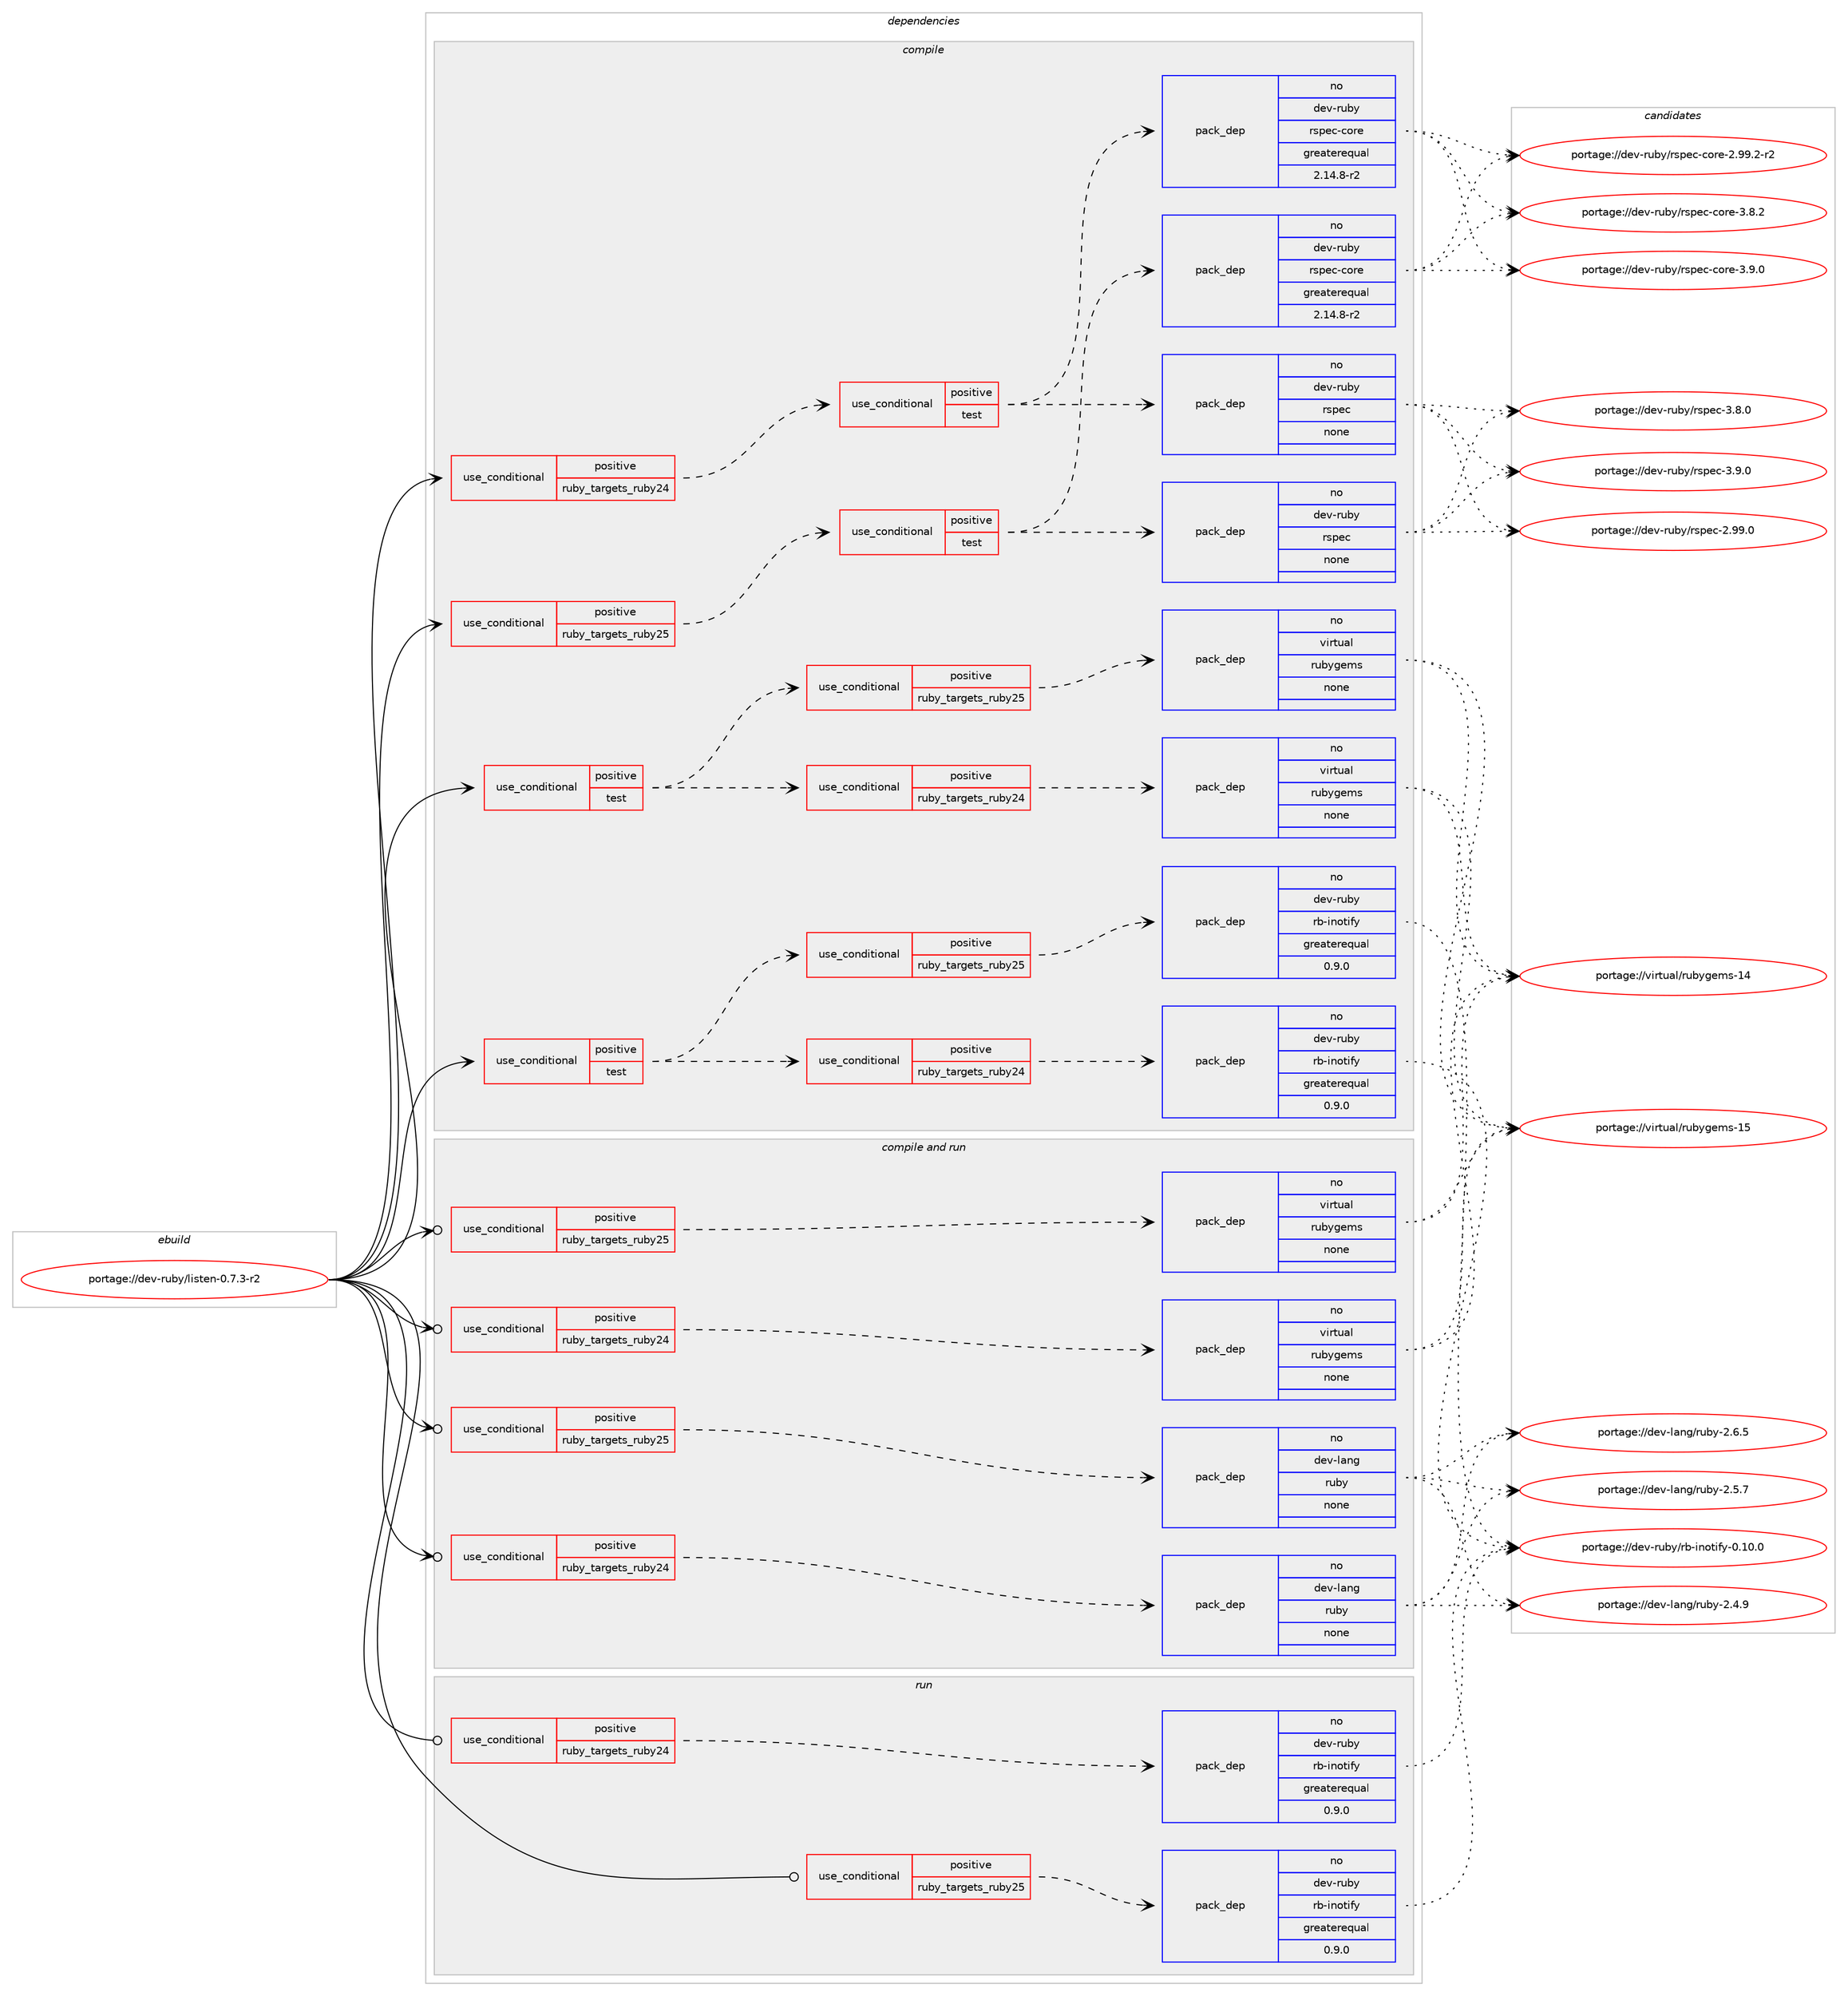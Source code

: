 digraph prolog {

# *************
# Graph options
# *************

newrank=true;
concentrate=true;
compound=true;
graph [rankdir=LR,fontname=Helvetica,fontsize=10,ranksep=1.5];#, ranksep=2.5, nodesep=0.2];
edge  [arrowhead=vee];
node  [fontname=Helvetica,fontsize=10];

# **********
# The ebuild
# **********

subgraph cluster_leftcol {
color=gray;
rank=same;
label=<<i>ebuild</i>>;
id [label="portage://dev-ruby/listen-0.7.3-r2", color=red, width=4, href="../dev-ruby/listen-0.7.3-r2.svg"];
}

# ****************
# The dependencies
# ****************

subgraph cluster_midcol {
color=gray;
label=<<i>dependencies</i>>;
subgraph cluster_compile {
fillcolor="#eeeeee";
style=filled;
label=<<i>compile</i>>;
subgraph cond55141 {
dependency226816 [label=<<TABLE BORDER="0" CELLBORDER="1" CELLSPACING="0" CELLPADDING="4"><TR><TD ROWSPAN="3" CELLPADDING="10">use_conditional</TD></TR><TR><TD>positive</TD></TR><TR><TD>ruby_targets_ruby24</TD></TR></TABLE>>, shape=none, color=red];
subgraph cond55142 {
dependency226817 [label=<<TABLE BORDER="0" CELLBORDER="1" CELLSPACING="0" CELLPADDING="4"><TR><TD ROWSPAN="3" CELLPADDING="10">use_conditional</TD></TR><TR><TD>positive</TD></TR><TR><TD>test</TD></TR></TABLE>>, shape=none, color=red];
subgraph pack168177 {
dependency226818 [label=<<TABLE BORDER="0" CELLBORDER="1" CELLSPACING="0" CELLPADDING="4" WIDTH="220"><TR><TD ROWSPAN="6" CELLPADDING="30">pack_dep</TD></TR><TR><TD WIDTH="110">no</TD></TR><TR><TD>dev-ruby</TD></TR><TR><TD>rspec</TD></TR><TR><TD>none</TD></TR><TR><TD></TD></TR></TABLE>>, shape=none, color=blue];
}
dependency226817:e -> dependency226818:w [weight=20,style="dashed",arrowhead="vee"];
subgraph pack168178 {
dependency226819 [label=<<TABLE BORDER="0" CELLBORDER="1" CELLSPACING="0" CELLPADDING="4" WIDTH="220"><TR><TD ROWSPAN="6" CELLPADDING="30">pack_dep</TD></TR><TR><TD WIDTH="110">no</TD></TR><TR><TD>dev-ruby</TD></TR><TR><TD>rspec-core</TD></TR><TR><TD>greaterequal</TD></TR><TR><TD>2.14.8-r2</TD></TR></TABLE>>, shape=none, color=blue];
}
dependency226817:e -> dependency226819:w [weight=20,style="dashed",arrowhead="vee"];
}
dependency226816:e -> dependency226817:w [weight=20,style="dashed",arrowhead="vee"];
}
id:e -> dependency226816:w [weight=20,style="solid",arrowhead="vee"];
subgraph cond55143 {
dependency226820 [label=<<TABLE BORDER="0" CELLBORDER="1" CELLSPACING="0" CELLPADDING="4"><TR><TD ROWSPAN="3" CELLPADDING="10">use_conditional</TD></TR><TR><TD>positive</TD></TR><TR><TD>ruby_targets_ruby25</TD></TR></TABLE>>, shape=none, color=red];
subgraph cond55144 {
dependency226821 [label=<<TABLE BORDER="0" CELLBORDER="1" CELLSPACING="0" CELLPADDING="4"><TR><TD ROWSPAN="3" CELLPADDING="10">use_conditional</TD></TR><TR><TD>positive</TD></TR><TR><TD>test</TD></TR></TABLE>>, shape=none, color=red];
subgraph pack168179 {
dependency226822 [label=<<TABLE BORDER="0" CELLBORDER="1" CELLSPACING="0" CELLPADDING="4" WIDTH="220"><TR><TD ROWSPAN="6" CELLPADDING="30">pack_dep</TD></TR><TR><TD WIDTH="110">no</TD></TR><TR><TD>dev-ruby</TD></TR><TR><TD>rspec</TD></TR><TR><TD>none</TD></TR><TR><TD></TD></TR></TABLE>>, shape=none, color=blue];
}
dependency226821:e -> dependency226822:w [weight=20,style="dashed",arrowhead="vee"];
subgraph pack168180 {
dependency226823 [label=<<TABLE BORDER="0" CELLBORDER="1" CELLSPACING="0" CELLPADDING="4" WIDTH="220"><TR><TD ROWSPAN="6" CELLPADDING="30">pack_dep</TD></TR><TR><TD WIDTH="110">no</TD></TR><TR><TD>dev-ruby</TD></TR><TR><TD>rspec-core</TD></TR><TR><TD>greaterequal</TD></TR><TR><TD>2.14.8-r2</TD></TR></TABLE>>, shape=none, color=blue];
}
dependency226821:e -> dependency226823:w [weight=20,style="dashed",arrowhead="vee"];
}
dependency226820:e -> dependency226821:w [weight=20,style="dashed",arrowhead="vee"];
}
id:e -> dependency226820:w [weight=20,style="solid",arrowhead="vee"];
subgraph cond55145 {
dependency226824 [label=<<TABLE BORDER="0" CELLBORDER="1" CELLSPACING="0" CELLPADDING="4"><TR><TD ROWSPAN="3" CELLPADDING="10">use_conditional</TD></TR><TR><TD>positive</TD></TR><TR><TD>test</TD></TR></TABLE>>, shape=none, color=red];
subgraph cond55146 {
dependency226825 [label=<<TABLE BORDER="0" CELLBORDER="1" CELLSPACING="0" CELLPADDING="4"><TR><TD ROWSPAN="3" CELLPADDING="10">use_conditional</TD></TR><TR><TD>positive</TD></TR><TR><TD>ruby_targets_ruby24</TD></TR></TABLE>>, shape=none, color=red];
subgraph pack168181 {
dependency226826 [label=<<TABLE BORDER="0" CELLBORDER="1" CELLSPACING="0" CELLPADDING="4" WIDTH="220"><TR><TD ROWSPAN="6" CELLPADDING="30">pack_dep</TD></TR><TR><TD WIDTH="110">no</TD></TR><TR><TD>dev-ruby</TD></TR><TR><TD>rb-inotify</TD></TR><TR><TD>greaterequal</TD></TR><TR><TD>0.9.0</TD></TR></TABLE>>, shape=none, color=blue];
}
dependency226825:e -> dependency226826:w [weight=20,style="dashed",arrowhead="vee"];
}
dependency226824:e -> dependency226825:w [weight=20,style="dashed",arrowhead="vee"];
subgraph cond55147 {
dependency226827 [label=<<TABLE BORDER="0" CELLBORDER="1" CELLSPACING="0" CELLPADDING="4"><TR><TD ROWSPAN="3" CELLPADDING="10">use_conditional</TD></TR><TR><TD>positive</TD></TR><TR><TD>ruby_targets_ruby25</TD></TR></TABLE>>, shape=none, color=red];
subgraph pack168182 {
dependency226828 [label=<<TABLE BORDER="0" CELLBORDER="1" CELLSPACING="0" CELLPADDING="4" WIDTH="220"><TR><TD ROWSPAN="6" CELLPADDING="30">pack_dep</TD></TR><TR><TD WIDTH="110">no</TD></TR><TR><TD>dev-ruby</TD></TR><TR><TD>rb-inotify</TD></TR><TR><TD>greaterequal</TD></TR><TR><TD>0.9.0</TD></TR></TABLE>>, shape=none, color=blue];
}
dependency226827:e -> dependency226828:w [weight=20,style="dashed",arrowhead="vee"];
}
dependency226824:e -> dependency226827:w [weight=20,style="dashed",arrowhead="vee"];
}
id:e -> dependency226824:w [weight=20,style="solid",arrowhead="vee"];
subgraph cond55148 {
dependency226829 [label=<<TABLE BORDER="0" CELLBORDER="1" CELLSPACING="0" CELLPADDING="4"><TR><TD ROWSPAN="3" CELLPADDING="10">use_conditional</TD></TR><TR><TD>positive</TD></TR><TR><TD>test</TD></TR></TABLE>>, shape=none, color=red];
subgraph cond55149 {
dependency226830 [label=<<TABLE BORDER="0" CELLBORDER="1" CELLSPACING="0" CELLPADDING="4"><TR><TD ROWSPAN="3" CELLPADDING="10">use_conditional</TD></TR><TR><TD>positive</TD></TR><TR><TD>ruby_targets_ruby24</TD></TR></TABLE>>, shape=none, color=red];
subgraph pack168183 {
dependency226831 [label=<<TABLE BORDER="0" CELLBORDER="1" CELLSPACING="0" CELLPADDING="4" WIDTH="220"><TR><TD ROWSPAN="6" CELLPADDING="30">pack_dep</TD></TR><TR><TD WIDTH="110">no</TD></TR><TR><TD>virtual</TD></TR><TR><TD>rubygems</TD></TR><TR><TD>none</TD></TR><TR><TD></TD></TR></TABLE>>, shape=none, color=blue];
}
dependency226830:e -> dependency226831:w [weight=20,style="dashed",arrowhead="vee"];
}
dependency226829:e -> dependency226830:w [weight=20,style="dashed",arrowhead="vee"];
subgraph cond55150 {
dependency226832 [label=<<TABLE BORDER="0" CELLBORDER="1" CELLSPACING="0" CELLPADDING="4"><TR><TD ROWSPAN="3" CELLPADDING="10">use_conditional</TD></TR><TR><TD>positive</TD></TR><TR><TD>ruby_targets_ruby25</TD></TR></TABLE>>, shape=none, color=red];
subgraph pack168184 {
dependency226833 [label=<<TABLE BORDER="0" CELLBORDER="1" CELLSPACING="0" CELLPADDING="4" WIDTH="220"><TR><TD ROWSPAN="6" CELLPADDING="30">pack_dep</TD></TR><TR><TD WIDTH="110">no</TD></TR><TR><TD>virtual</TD></TR><TR><TD>rubygems</TD></TR><TR><TD>none</TD></TR><TR><TD></TD></TR></TABLE>>, shape=none, color=blue];
}
dependency226832:e -> dependency226833:w [weight=20,style="dashed",arrowhead="vee"];
}
dependency226829:e -> dependency226832:w [weight=20,style="dashed",arrowhead="vee"];
}
id:e -> dependency226829:w [weight=20,style="solid",arrowhead="vee"];
}
subgraph cluster_compileandrun {
fillcolor="#eeeeee";
style=filled;
label=<<i>compile and run</i>>;
subgraph cond55151 {
dependency226834 [label=<<TABLE BORDER="0" CELLBORDER="1" CELLSPACING="0" CELLPADDING="4"><TR><TD ROWSPAN="3" CELLPADDING="10">use_conditional</TD></TR><TR><TD>positive</TD></TR><TR><TD>ruby_targets_ruby24</TD></TR></TABLE>>, shape=none, color=red];
subgraph pack168185 {
dependency226835 [label=<<TABLE BORDER="0" CELLBORDER="1" CELLSPACING="0" CELLPADDING="4" WIDTH="220"><TR><TD ROWSPAN="6" CELLPADDING="30">pack_dep</TD></TR><TR><TD WIDTH="110">no</TD></TR><TR><TD>dev-lang</TD></TR><TR><TD>ruby</TD></TR><TR><TD>none</TD></TR><TR><TD></TD></TR></TABLE>>, shape=none, color=blue];
}
dependency226834:e -> dependency226835:w [weight=20,style="dashed",arrowhead="vee"];
}
id:e -> dependency226834:w [weight=20,style="solid",arrowhead="odotvee"];
subgraph cond55152 {
dependency226836 [label=<<TABLE BORDER="0" CELLBORDER="1" CELLSPACING="0" CELLPADDING="4"><TR><TD ROWSPAN="3" CELLPADDING="10">use_conditional</TD></TR><TR><TD>positive</TD></TR><TR><TD>ruby_targets_ruby24</TD></TR></TABLE>>, shape=none, color=red];
subgraph pack168186 {
dependency226837 [label=<<TABLE BORDER="0" CELLBORDER="1" CELLSPACING="0" CELLPADDING="4" WIDTH="220"><TR><TD ROWSPAN="6" CELLPADDING="30">pack_dep</TD></TR><TR><TD WIDTH="110">no</TD></TR><TR><TD>virtual</TD></TR><TR><TD>rubygems</TD></TR><TR><TD>none</TD></TR><TR><TD></TD></TR></TABLE>>, shape=none, color=blue];
}
dependency226836:e -> dependency226837:w [weight=20,style="dashed",arrowhead="vee"];
}
id:e -> dependency226836:w [weight=20,style="solid",arrowhead="odotvee"];
subgraph cond55153 {
dependency226838 [label=<<TABLE BORDER="0" CELLBORDER="1" CELLSPACING="0" CELLPADDING="4"><TR><TD ROWSPAN="3" CELLPADDING="10">use_conditional</TD></TR><TR><TD>positive</TD></TR><TR><TD>ruby_targets_ruby25</TD></TR></TABLE>>, shape=none, color=red];
subgraph pack168187 {
dependency226839 [label=<<TABLE BORDER="0" CELLBORDER="1" CELLSPACING="0" CELLPADDING="4" WIDTH="220"><TR><TD ROWSPAN="6" CELLPADDING="30">pack_dep</TD></TR><TR><TD WIDTH="110">no</TD></TR><TR><TD>dev-lang</TD></TR><TR><TD>ruby</TD></TR><TR><TD>none</TD></TR><TR><TD></TD></TR></TABLE>>, shape=none, color=blue];
}
dependency226838:e -> dependency226839:w [weight=20,style="dashed",arrowhead="vee"];
}
id:e -> dependency226838:w [weight=20,style="solid",arrowhead="odotvee"];
subgraph cond55154 {
dependency226840 [label=<<TABLE BORDER="0" CELLBORDER="1" CELLSPACING="0" CELLPADDING="4"><TR><TD ROWSPAN="3" CELLPADDING="10">use_conditional</TD></TR><TR><TD>positive</TD></TR><TR><TD>ruby_targets_ruby25</TD></TR></TABLE>>, shape=none, color=red];
subgraph pack168188 {
dependency226841 [label=<<TABLE BORDER="0" CELLBORDER="1" CELLSPACING="0" CELLPADDING="4" WIDTH="220"><TR><TD ROWSPAN="6" CELLPADDING="30">pack_dep</TD></TR><TR><TD WIDTH="110">no</TD></TR><TR><TD>virtual</TD></TR><TR><TD>rubygems</TD></TR><TR><TD>none</TD></TR><TR><TD></TD></TR></TABLE>>, shape=none, color=blue];
}
dependency226840:e -> dependency226841:w [weight=20,style="dashed",arrowhead="vee"];
}
id:e -> dependency226840:w [weight=20,style="solid",arrowhead="odotvee"];
}
subgraph cluster_run {
fillcolor="#eeeeee";
style=filled;
label=<<i>run</i>>;
subgraph cond55155 {
dependency226842 [label=<<TABLE BORDER="0" CELLBORDER="1" CELLSPACING="0" CELLPADDING="4"><TR><TD ROWSPAN="3" CELLPADDING="10">use_conditional</TD></TR><TR><TD>positive</TD></TR><TR><TD>ruby_targets_ruby24</TD></TR></TABLE>>, shape=none, color=red];
subgraph pack168189 {
dependency226843 [label=<<TABLE BORDER="0" CELLBORDER="1" CELLSPACING="0" CELLPADDING="4" WIDTH="220"><TR><TD ROWSPAN="6" CELLPADDING="30">pack_dep</TD></TR><TR><TD WIDTH="110">no</TD></TR><TR><TD>dev-ruby</TD></TR><TR><TD>rb-inotify</TD></TR><TR><TD>greaterequal</TD></TR><TR><TD>0.9.0</TD></TR></TABLE>>, shape=none, color=blue];
}
dependency226842:e -> dependency226843:w [weight=20,style="dashed",arrowhead="vee"];
}
id:e -> dependency226842:w [weight=20,style="solid",arrowhead="odot"];
subgraph cond55156 {
dependency226844 [label=<<TABLE BORDER="0" CELLBORDER="1" CELLSPACING="0" CELLPADDING="4"><TR><TD ROWSPAN="3" CELLPADDING="10">use_conditional</TD></TR><TR><TD>positive</TD></TR><TR><TD>ruby_targets_ruby25</TD></TR></TABLE>>, shape=none, color=red];
subgraph pack168190 {
dependency226845 [label=<<TABLE BORDER="0" CELLBORDER="1" CELLSPACING="0" CELLPADDING="4" WIDTH="220"><TR><TD ROWSPAN="6" CELLPADDING="30">pack_dep</TD></TR><TR><TD WIDTH="110">no</TD></TR><TR><TD>dev-ruby</TD></TR><TR><TD>rb-inotify</TD></TR><TR><TD>greaterequal</TD></TR><TR><TD>0.9.0</TD></TR></TABLE>>, shape=none, color=blue];
}
dependency226844:e -> dependency226845:w [weight=20,style="dashed",arrowhead="vee"];
}
id:e -> dependency226844:w [weight=20,style="solid",arrowhead="odot"];
}
}

# **************
# The candidates
# **************

subgraph cluster_choices {
rank=same;
color=gray;
label=<<i>candidates</i>>;

subgraph choice168177 {
color=black;
nodesep=1;
choiceportage1001011184511411798121471141151121019945504657574648 [label="portage://dev-ruby/rspec-2.99.0", color=red, width=4,href="../dev-ruby/rspec-2.99.0.svg"];
choiceportage10010111845114117981214711411511210199455146564648 [label="portage://dev-ruby/rspec-3.8.0", color=red, width=4,href="../dev-ruby/rspec-3.8.0.svg"];
choiceportage10010111845114117981214711411511210199455146574648 [label="portage://dev-ruby/rspec-3.9.0", color=red, width=4,href="../dev-ruby/rspec-3.9.0.svg"];
dependency226818:e -> choiceportage1001011184511411798121471141151121019945504657574648:w [style=dotted,weight="100"];
dependency226818:e -> choiceportage10010111845114117981214711411511210199455146564648:w [style=dotted,weight="100"];
dependency226818:e -> choiceportage10010111845114117981214711411511210199455146574648:w [style=dotted,weight="100"];
}
subgraph choice168178 {
color=black;
nodesep=1;
choiceportage100101118451141179812147114115112101994599111114101455046575746504511450 [label="portage://dev-ruby/rspec-core-2.99.2-r2", color=red, width=4,href="../dev-ruby/rspec-core-2.99.2-r2.svg"];
choiceportage100101118451141179812147114115112101994599111114101455146564650 [label="portage://dev-ruby/rspec-core-3.8.2", color=red, width=4,href="../dev-ruby/rspec-core-3.8.2.svg"];
choiceportage100101118451141179812147114115112101994599111114101455146574648 [label="portage://dev-ruby/rspec-core-3.9.0", color=red, width=4,href="../dev-ruby/rspec-core-3.9.0.svg"];
dependency226819:e -> choiceportage100101118451141179812147114115112101994599111114101455046575746504511450:w [style=dotted,weight="100"];
dependency226819:e -> choiceportage100101118451141179812147114115112101994599111114101455146564650:w [style=dotted,weight="100"];
dependency226819:e -> choiceportage100101118451141179812147114115112101994599111114101455146574648:w [style=dotted,weight="100"];
}
subgraph choice168179 {
color=black;
nodesep=1;
choiceportage1001011184511411798121471141151121019945504657574648 [label="portage://dev-ruby/rspec-2.99.0", color=red, width=4,href="../dev-ruby/rspec-2.99.0.svg"];
choiceportage10010111845114117981214711411511210199455146564648 [label="portage://dev-ruby/rspec-3.8.0", color=red, width=4,href="../dev-ruby/rspec-3.8.0.svg"];
choiceportage10010111845114117981214711411511210199455146574648 [label="portage://dev-ruby/rspec-3.9.0", color=red, width=4,href="../dev-ruby/rspec-3.9.0.svg"];
dependency226822:e -> choiceportage1001011184511411798121471141151121019945504657574648:w [style=dotted,weight="100"];
dependency226822:e -> choiceportage10010111845114117981214711411511210199455146564648:w [style=dotted,weight="100"];
dependency226822:e -> choiceportage10010111845114117981214711411511210199455146574648:w [style=dotted,weight="100"];
}
subgraph choice168180 {
color=black;
nodesep=1;
choiceportage100101118451141179812147114115112101994599111114101455046575746504511450 [label="portage://dev-ruby/rspec-core-2.99.2-r2", color=red, width=4,href="../dev-ruby/rspec-core-2.99.2-r2.svg"];
choiceportage100101118451141179812147114115112101994599111114101455146564650 [label="portage://dev-ruby/rspec-core-3.8.2", color=red, width=4,href="../dev-ruby/rspec-core-3.8.2.svg"];
choiceportage100101118451141179812147114115112101994599111114101455146574648 [label="portage://dev-ruby/rspec-core-3.9.0", color=red, width=4,href="../dev-ruby/rspec-core-3.9.0.svg"];
dependency226823:e -> choiceportage100101118451141179812147114115112101994599111114101455046575746504511450:w [style=dotted,weight="100"];
dependency226823:e -> choiceportage100101118451141179812147114115112101994599111114101455146564650:w [style=dotted,weight="100"];
dependency226823:e -> choiceportage100101118451141179812147114115112101994599111114101455146574648:w [style=dotted,weight="100"];
}
subgraph choice168181 {
color=black;
nodesep=1;
choiceportage100101118451141179812147114984510511011111610510212145484649484648 [label="portage://dev-ruby/rb-inotify-0.10.0", color=red, width=4,href="../dev-ruby/rb-inotify-0.10.0.svg"];
dependency226826:e -> choiceportage100101118451141179812147114984510511011111610510212145484649484648:w [style=dotted,weight="100"];
}
subgraph choice168182 {
color=black;
nodesep=1;
choiceportage100101118451141179812147114984510511011111610510212145484649484648 [label="portage://dev-ruby/rb-inotify-0.10.0", color=red, width=4,href="../dev-ruby/rb-inotify-0.10.0.svg"];
dependency226828:e -> choiceportage100101118451141179812147114984510511011111610510212145484649484648:w [style=dotted,weight="100"];
}
subgraph choice168183 {
color=black;
nodesep=1;
choiceportage118105114116117971084711411798121103101109115454952 [label="portage://virtual/rubygems-14", color=red, width=4,href="../virtual/rubygems-14.svg"];
choiceportage118105114116117971084711411798121103101109115454953 [label="portage://virtual/rubygems-15", color=red, width=4,href="../virtual/rubygems-15.svg"];
dependency226831:e -> choiceportage118105114116117971084711411798121103101109115454952:w [style=dotted,weight="100"];
dependency226831:e -> choiceportage118105114116117971084711411798121103101109115454953:w [style=dotted,weight="100"];
}
subgraph choice168184 {
color=black;
nodesep=1;
choiceportage118105114116117971084711411798121103101109115454952 [label="portage://virtual/rubygems-14", color=red, width=4,href="../virtual/rubygems-14.svg"];
choiceportage118105114116117971084711411798121103101109115454953 [label="portage://virtual/rubygems-15", color=red, width=4,href="../virtual/rubygems-15.svg"];
dependency226833:e -> choiceportage118105114116117971084711411798121103101109115454952:w [style=dotted,weight="100"];
dependency226833:e -> choiceportage118105114116117971084711411798121103101109115454953:w [style=dotted,weight="100"];
}
subgraph choice168185 {
color=black;
nodesep=1;
choiceportage10010111845108971101034711411798121455046524657 [label="portage://dev-lang/ruby-2.4.9", color=red, width=4,href="../dev-lang/ruby-2.4.9.svg"];
choiceportage10010111845108971101034711411798121455046534655 [label="portage://dev-lang/ruby-2.5.7", color=red, width=4,href="../dev-lang/ruby-2.5.7.svg"];
choiceportage10010111845108971101034711411798121455046544653 [label="portage://dev-lang/ruby-2.6.5", color=red, width=4,href="../dev-lang/ruby-2.6.5.svg"];
dependency226835:e -> choiceportage10010111845108971101034711411798121455046524657:w [style=dotted,weight="100"];
dependency226835:e -> choiceportage10010111845108971101034711411798121455046534655:w [style=dotted,weight="100"];
dependency226835:e -> choiceportage10010111845108971101034711411798121455046544653:w [style=dotted,weight="100"];
}
subgraph choice168186 {
color=black;
nodesep=1;
choiceportage118105114116117971084711411798121103101109115454952 [label="portage://virtual/rubygems-14", color=red, width=4,href="../virtual/rubygems-14.svg"];
choiceportage118105114116117971084711411798121103101109115454953 [label="portage://virtual/rubygems-15", color=red, width=4,href="../virtual/rubygems-15.svg"];
dependency226837:e -> choiceportage118105114116117971084711411798121103101109115454952:w [style=dotted,weight="100"];
dependency226837:e -> choiceportage118105114116117971084711411798121103101109115454953:w [style=dotted,weight="100"];
}
subgraph choice168187 {
color=black;
nodesep=1;
choiceportage10010111845108971101034711411798121455046524657 [label="portage://dev-lang/ruby-2.4.9", color=red, width=4,href="../dev-lang/ruby-2.4.9.svg"];
choiceportage10010111845108971101034711411798121455046534655 [label="portage://dev-lang/ruby-2.5.7", color=red, width=4,href="../dev-lang/ruby-2.5.7.svg"];
choiceportage10010111845108971101034711411798121455046544653 [label="portage://dev-lang/ruby-2.6.5", color=red, width=4,href="../dev-lang/ruby-2.6.5.svg"];
dependency226839:e -> choiceportage10010111845108971101034711411798121455046524657:w [style=dotted,weight="100"];
dependency226839:e -> choiceportage10010111845108971101034711411798121455046534655:w [style=dotted,weight="100"];
dependency226839:e -> choiceportage10010111845108971101034711411798121455046544653:w [style=dotted,weight="100"];
}
subgraph choice168188 {
color=black;
nodesep=1;
choiceportage118105114116117971084711411798121103101109115454952 [label="portage://virtual/rubygems-14", color=red, width=4,href="../virtual/rubygems-14.svg"];
choiceportage118105114116117971084711411798121103101109115454953 [label="portage://virtual/rubygems-15", color=red, width=4,href="../virtual/rubygems-15.svg"];
dependency226841:e -> choiceportage118105114116117971084711411798121103101109115454952:w [style=dotted,weight="100"];
dependency226841:e -> choiceportage118105114116117971084711411798121103101109115454953:w [style=dotted,weight="100"];
}
subgraph choice168189 {
color=black;
nodesep=1;
choiceportage100101118451141179812147114984510511011111610510212145484649484648 [label="portage://dev-ruby/rb-inotify-0.10.0", color=red, width=4,href="../dev-ruby/rb-inotify-0.10.0.svg"];
dependency226843:e -> choiceportage100101118451141179812147114984510511011111610510212145484649484648:w [style=dotted,weight="100"];
}
subgraph choice168190 {
color=black;
nodesep=1;
choiceportage100101118451141179812147114984510511011111610510212145484649484648 [label="portage://dev-ruby/rb-inotify-0.10.0", color=red, width=4,href="../dev-ruby/rb-inotify-0.10.0.svg"];
dependency226845:e -> choiceportage100101118451141179812147114984510511011111610510212145484649484648:w [style=dotted,weight="100"];
}
}

}
